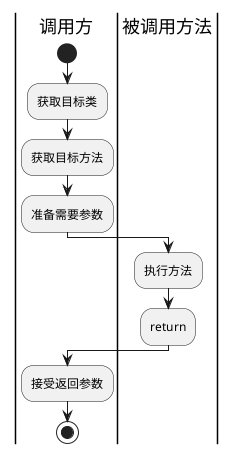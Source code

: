 @startuml
'https://plantuml.com/activity-diagram-beta

|调用方|
start
:获取目标类;
:获取目标方法;
:准备需要参数;
|被调用方法|
:执行方法;
:return;
|调用方|
:接受返回参数;
stop

@enduml
